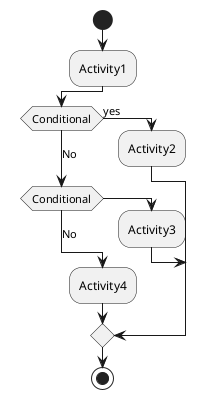 {
  "sha1": "qbodsak34xdm80faniq5fwwjgj4bd4h",
  "insertion": {
    "when": "2024-06-04T17:28:42.253Z",
    "url": "https://github.com/plantuml/plantuml/issues/1007",
    "user": "plantuml@gmail.com"
  }
}
@startuml
!pragma useVerticalIf on
start
:Activity1;
if (Conditional) then (yes)
 :Activity2;
(No) elseif (Conditional)
 :Activity3;
else (No)
 :Activity4;
endif
stop
@enduml
